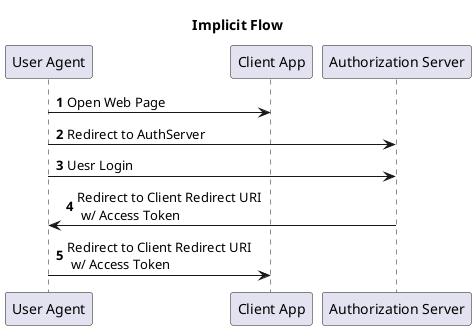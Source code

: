 @startuml
autonumber
title "Implicit Flow"

participant "User Agent" as UserAgent
participant "Client App" as Client
participant "Authorization Server" as AuthServer


UserAgent -> Client : Open Web Page
UserAgent -> AuthServer : Redirect to AuthServer

UserAgent -> AuthServer : Uesr Login
AuthServer -> UserAgent : Redirect to Client Redirect URI \n w/ Access Token

UserAgent -> Client: Redirect to Client Redirect URI \n w/ Access Token
@enduml